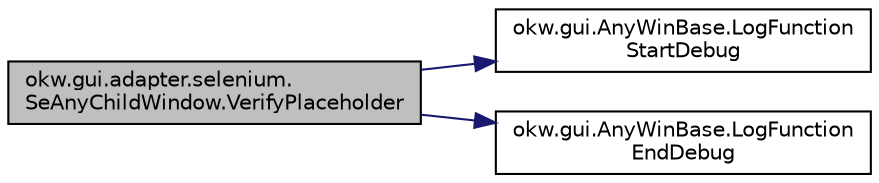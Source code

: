 digraph "okw.gui.adapter.selenium.SeAnyChildWindow.VerifyPlaceholder"
{
 // INTERACTIVE_SVG=YES
 // LATEX_PDF_SIZE
  edge [fontname="Helvetica",fontsize="10",labelfontname="Helvetica",labelfontsize="10"];
  node [fontname="Helvetica",fontsize="10",shape=record];
  rankdir="LR";
  Node657 [label="okw.gui.adapter.selenium.\lSeAnyChildWindow.VerifyPlaceholder",height=0.2,width=0.4,color="black", fillcolor="grey75", style="filled", fontcolor="black",tooltip="Ermittelt den Text-Inhalt des Platzhalter für VerifyPlaceholder()."];
  Node657 -> Node658 [color="midnightblue",fontsize="10",style="solid",fontname="Helvetica"];
  Node658 [label="okw.gui.AnyWinBase.LogFunction\lStartDebug",height=0.2,width=0.4,color="black", fillcolor="white", style="filled",URL="$classokw_1_1gui_1_1_any_win_base.html#abaab572bdbed7b471f659d5dd8c76853",tooltip="Methode ruft die Methode Logger.Instance.LogFunctionStartDebug(fps_FunctionName), und erweitert den g..."];
  Node657 -> Node659 [color="midnightblue",fontsize="10",style="solid",fontname="Helvetica"];
  Node659 [label="okw.gui.AnyWinBase.LogFunction\lEndDebug",height=0.2,width=0.4,color="black", fillcolor="white", style="filled",URL="$classokw_1_1gui_1_1_any_win_base.html#a51cf50ace21902b3a5359316f53a7f3e",tooltip="Methode ruft die Methode Logger.Instance.LogFunctionEndDebug() auf."];
}
